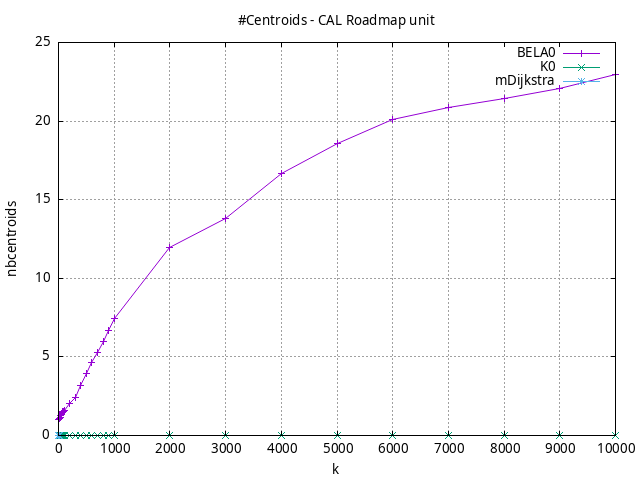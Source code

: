 #!/usr/bin/gnuplot
# -*- coding: utf-8 -*-
#
# results/roadmap/unit/CAL/USA-road-d.CAL.brute-force.nbcentroids.gnuplot
#
# Started on 01/09/2024 14:28:17
# Author: Carlos Linares López
set grid
set xlabel "k"
set ylabel "nbcentroids"

set title "#Centroids - CAL Roadmap unit"

set terminal png enhanced font "Ariel,10"
set output 'USA-road-d.CAL.brute-force.nbcentroids.png'

plot "-" title "BELA0"      with linesp, "-" title "K0"      with linesp, "-" title "mDijkstra"      with linesp

	1 1.0
	2 1.0
	3 1.01
	4 1.01
	5 1.02
	6 1.02
	7 1.03
	8 1.03
	9 1.05
	10 1.05
	20 1.1
	30 1.17
	40 1.27
	50 1.36
	60 1.4
	70 1.46
	80 1.51
	90 1.55
	100 1.6
	200 2.04
	300 2.42
	400 3.18
	500 3.92
	600 4.63
	700 5.3
	800 5.98
	900 6.67
	1000 7.47
	2000 11.94
	3000 13.81
	4000 16.67
	5000 18.58
	6000 20.13
	7000 20.87
	8000 21.45
	9000 22.07
	10000 22.95
end
	1 0.0
	2 0.0
	3 0.0
	4 0.0
	5 0.0
	6 0.0
	7 0.0
	8 0.0
	9 0.0
	10 0.0
	20 0.0
	30 0.0
	40 0.0
	50 0.0
	60 0.0
	70 0.0
	80 0.0
	90 0.0
	100 0.0
	200 0.0
	300 0.0
	400 0.0
	500 0.0
	600 0.0
	700 0.0
	800 0.0
	900 0.0
	1000 0.0
	2000 0.0
	3000 0.0
	4000 0.0
	5000 0.0
	6000 0.0
	7000 0.0
	8000 0.0
	9000 0.0
	10000 0.0
end
	1 0.0
	2 0.0
	3 0.0
	4 0.0
	5 0.0
	6 0.0
	7 0.0
	8 0.0
	9 0.0
	10 0.0
end
